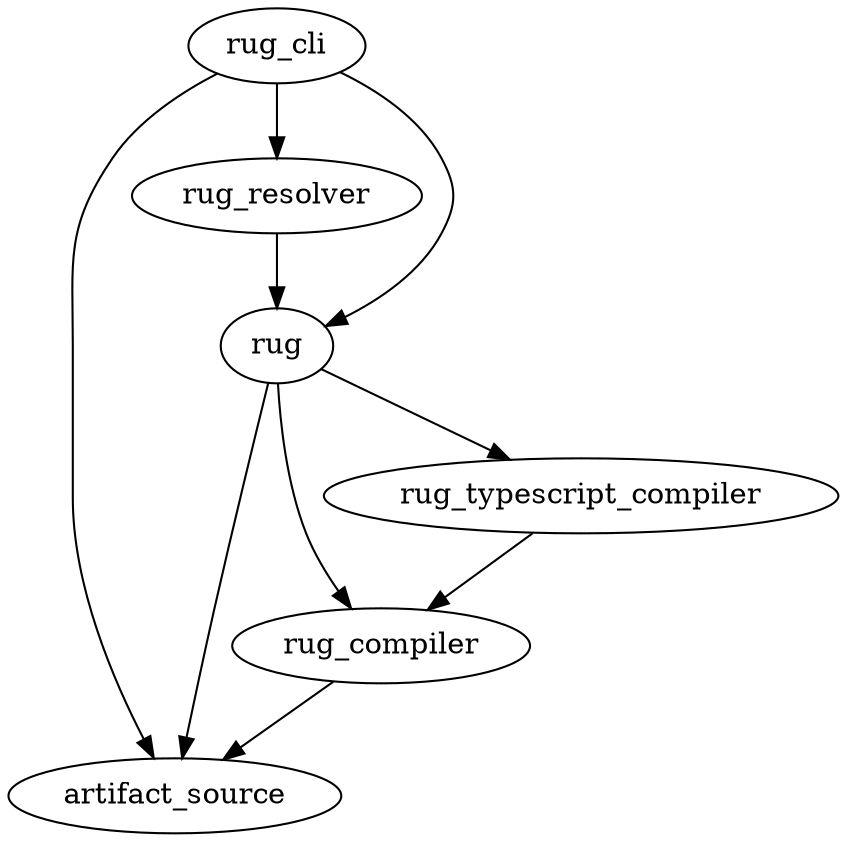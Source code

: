 digraph atomist {
rug_cli -> artifact_source;
rug_cli -> rug_resolver;
rug_cli -> rug;
rug -> artifact_source;
rug -> rug_compiler;
rug -> rug_typescript_compiler;
rug_resolver -> rug;
rug_typescript_compiler -> rug_compiler;
rug_compiler -> artifact_source;
}